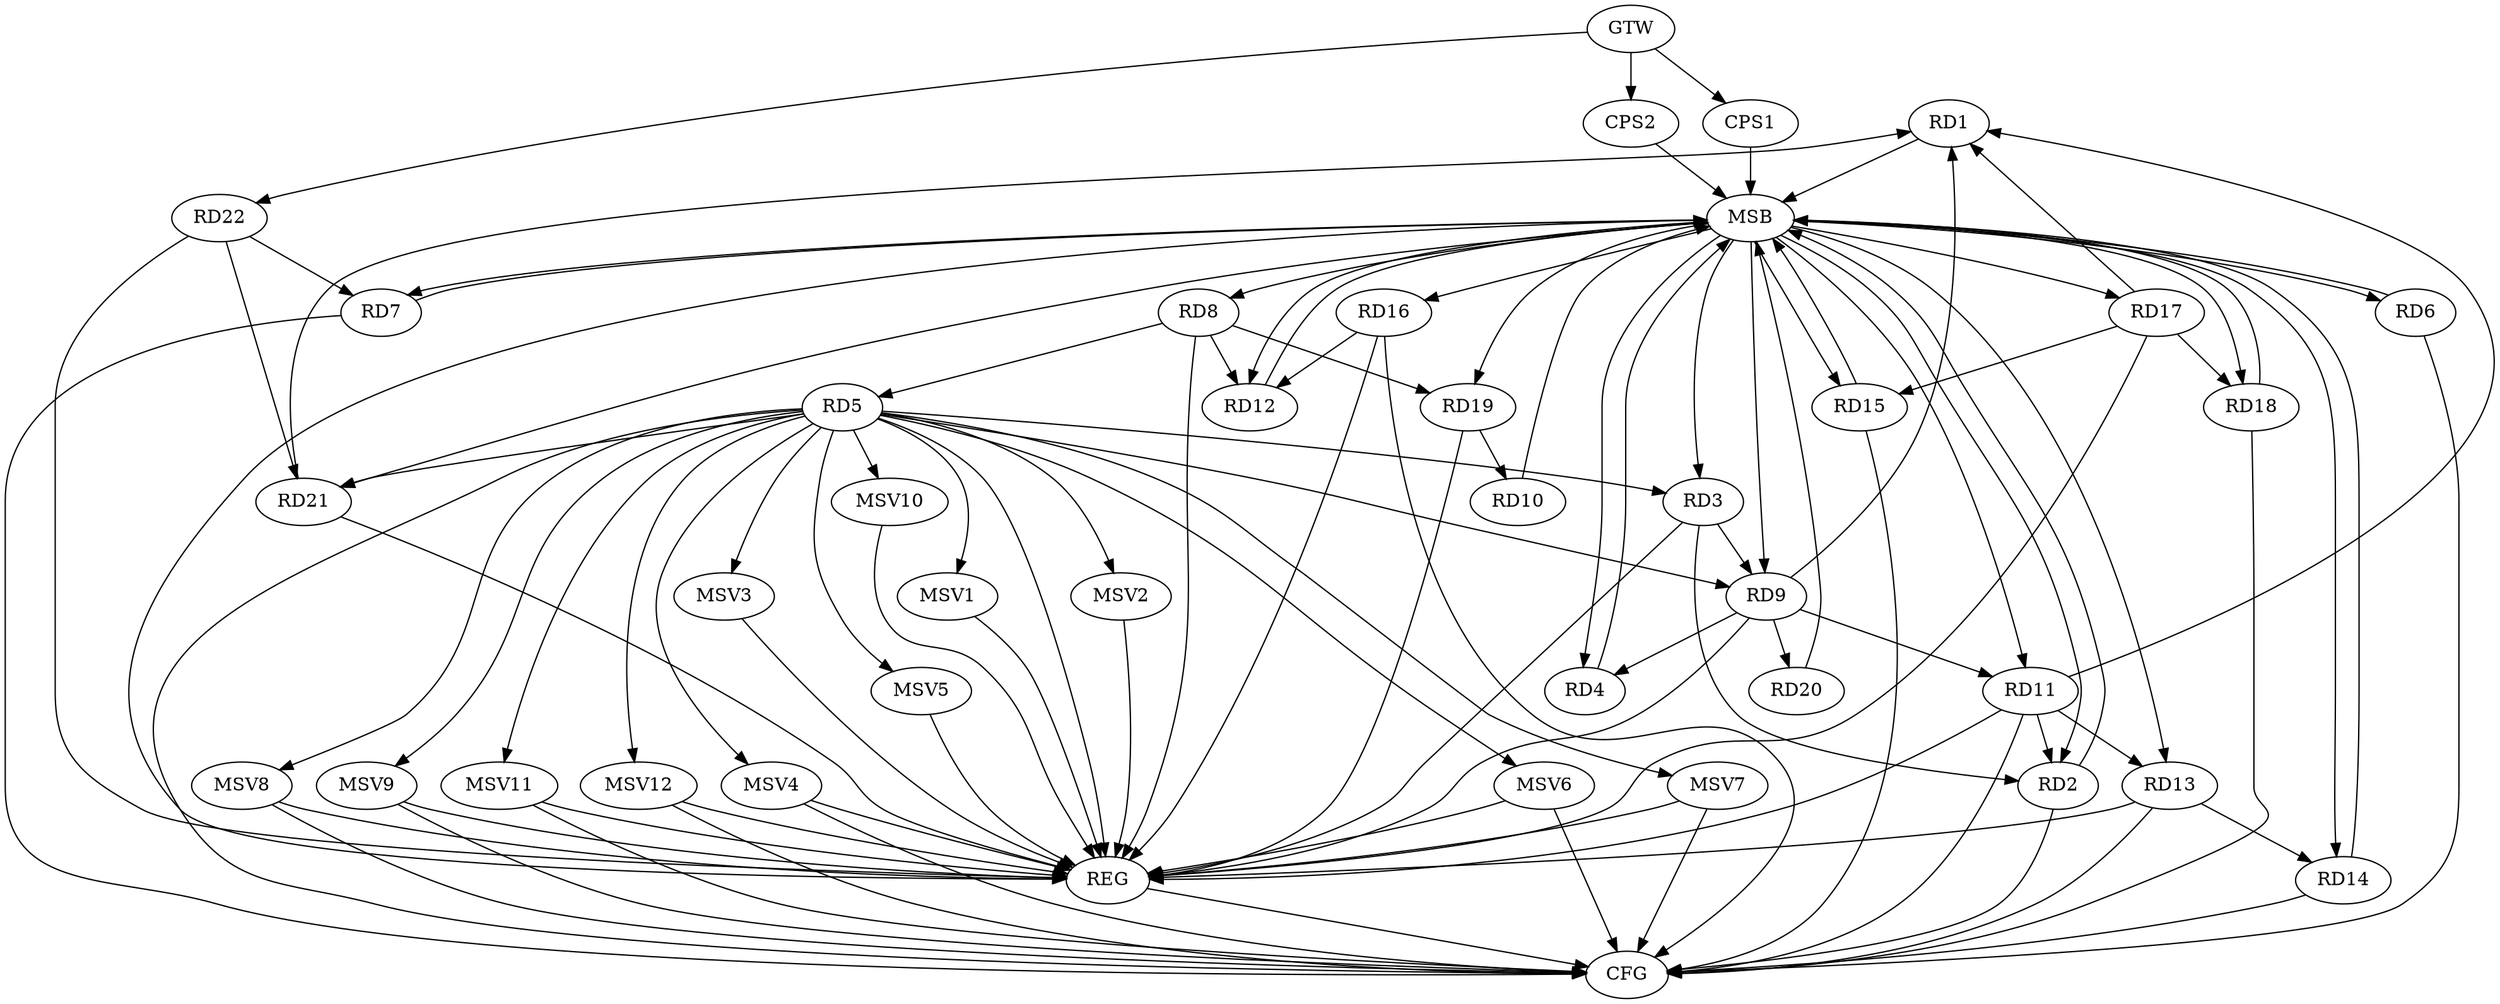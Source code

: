strict digraph G {
  RD1 [ label="RD1" ];
  RD2 [ label="RD2" ];
  RD3 [ label="RD3" ];
  RD4 [ label="RD4" ];
  RD5 [ label="RD5" ];
  RD6 [ label="RD6" ];
  RD7 [ label="RD7" ];
  RD8 [ label="RD8" ];
  RD9 [ label="RD9" ];
  RD10 [ label="RD10" ];
  RD11 [ label="RD11" ];
  RD12 [ label="RD12" ];
  RD13 [ label="RD13" ];
  RD14 [ label="RD14" ];
  RD15 [ label="RD15" ];
  RD16 [ label="RD16" ];
  RD17 [ label="RD17" ];
  RD18 [ label="RD18" ];
  RD19 [ label="RD19" ];
  RD20 [ label="RD20" ];
  RD21 [ label="RD21" ];
  RD22 [ label="RD22" ];
  CPS1 [ label="CPS1" ];
  CPS2 [ label="CPS2" ];
  GTW [ label="GTW" ];
  REG [ label="REG" ];
  MSB [ label="MSB" ];
  CFG [ label="CFG" ];
  MSV1 [ label="MSV1" ];
  MSV2 [ label="MSV2" ];
  MSV3 [ label="MSV3" ];
  MSV4 [ label="MSV4" ];
  MSV5 [ label="MSV5" ];
  MSV6 [ label="MSV6" ];
  MSV7 [ label="MSV7" ];
  MSV8 [ label="MSV8" ];
  MSV9 [ label="MSV9" ];
  MSV10 [ label="MSV10" ];
  MSV11 [ label="MSV11" ];
  MSV12 [ label="MSV12" ];
  RD9 -> RD1;
  RD11 -> RD1;
  RD17 -> RD1;
  RD21 -> RD1;
  RD3 -> RD2;
  RD11 -> RD2;
  RD5 -> RD3;
  RD3 -> RD9;
  RD9 -> RD4;
  RD8 -> RD5;
  RD5 -> RD9;
  RD5 -> RD21;
  RD22 -> RD7;
  RD8 -> RD12;
  RD8 -> RD19;
  RD9 -> RD11;
  RD9 -> RD20;
  RD19 -> RD10;
  RD11 -> RD13;
  RD16 -> RD12;
  RD13 -> RD14;
  RD17 -> RD15;
  RD17 -> RD18;
  RD22 -> RD21;
  GTW -> RD22;
  GTW -> CPS1;
  GTW -> CPS2;
  RD3 -> REG;
  RD5 -> REG;
  RD8 -> REG;
  RD9 -> REG;
  RD11 -> REG;
  RD13 -> REG;
  RD16 -> REG;
  RD17 -> REG;
  RD19 -> REG;
  RD21 -> REG;
  RD22 -> REG;
  RD1 -> MSB;
  MSB -> RD17;
  MSB -> RD21;
  MSB -> REG;
  RD2 -> MSB;
  RD4 -> MSB;
  MSB -> RD7;
  MSB -> RD13;
  MSB -> RD16;
  MSB -> RD18;
  RD6 -> MSB;
  MSB -> RD11;
  MSB -> RD14;
  RD7 -> MSB;
  RD10 -> MSB;
  MSB -> RD6;
  MSB -> RD15;
  RD12 -> MSB;
  RD14 -> MSB;
  RD15 -> MSB;
  MSB -> RD4;
  MSB -> RD8;
  MSB -> RD12;
  RD18 -> MSB;
  MSB -> RD2;
  RD20 -> MSB;
  MSB -> RD3;
  MSB -> RD9;
  CPS1 -> MSB;
  CPS2 -> MSB;
  MSB -> RD19;
  RD14 -> CFG;
  RD6 -> CFG;
  RD15 -> CFG;
  RD18 -> CFG;
  RD7 -> CFG;
  RD2 -> CFG;
  RD13 -> CFG;
  RD5 -> CFG;
  RD16 -> CFG;
  RD11 -> CFG;
  REG -> CFG;
  RD5 -> MSV1;
  MSV1 -> REG;
  RD5 -> MSV2;
  MSV2 -> REG;
  RD5 -> MSV3;
  RD5 -> MSV4;
  MSV3 -> REG;
  MSV4 -> REG;
  MSV4 -> CFG;
  RD5 -> MSV5;
  MSV5 -> REG;
  RD5 -> MSV6;
  MSV6 -> REG;
  MSV6 -> CFG;
  RD5 -> MSV7;
  RD5 -> MSV8;
  MSV7 -> REG;
  MSV7 -> CFG;
  MSV8 -> REG;
  MSV8 -> CFG;
  RD5 -> MSV9;
  MSV9 -> REG;
  MSV9 -> CFG;
  RD5 -> MSV10;
  MSV10 -> REG;
  RD5 -> MSV11;
  MSV11 -> REG;
  MSV11 -> CFG;
  RD5 -> MSV12;
  MSV12 -> REG;
  MSV12 -> CFG;
}

